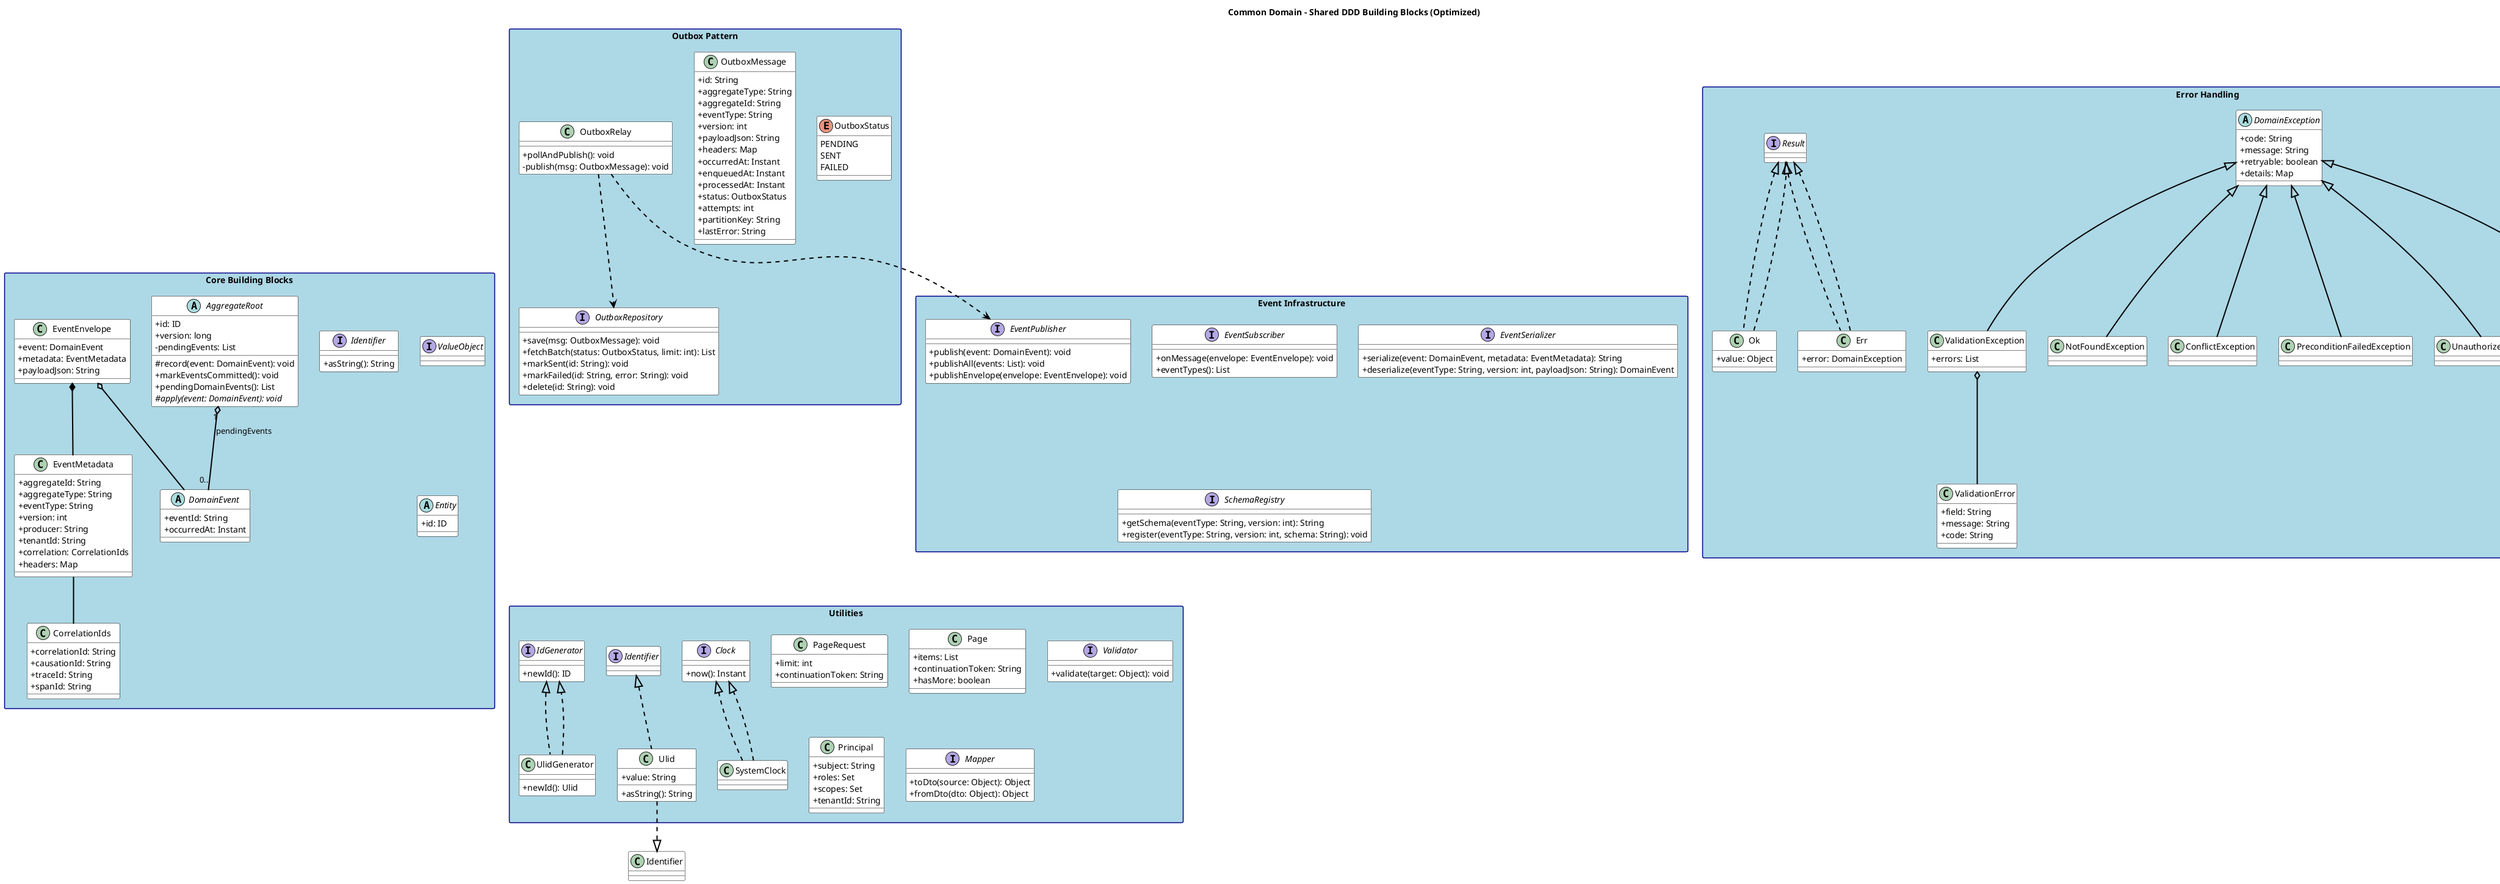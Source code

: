 @startuml
title Common Domain - Shared DDD Building Blocks (Optimized)

skinparam shadowing false
skinparam packageStyle rectangle
skinparam classAttributeIconSize 0
skinparam fontName "Helvetica"
skinparam titleFontName "Helvetica"
skinparam legendFontName "Helvetica"
skinparam noteFontName "Helvetica"
skinparam backgroundColor white
skinparam packageBackgroundColor lightblue
skinparam packageBorderColor darkblue
skinparam classBackgroundColor white
skinparam classBorderColor black
skinparam interfaceBackgroundColor lightgreen
skinparam interfaceBorderColor black
skinparam enumBackgroundColor lightyellow
skinparam enumBorderColor black
skinparam arrowColor black
skinparam arrowThickness 2

package "Core Building Blocks" {
    interface Identifier {
        +asString(): String
    }
    
    interface ValueObject
    
    abstract class Entity {
        +id: ID
    }
    
    abstract class AggregateRoot {
        +id: ID
        +version: long
        -pendingEvents: List
        #record(event: DomainEvent): void
        +markEventsCommitted(): void
        +pendingDomainEvents(): List
        {abstract} #apply(event: DomainEvent): void
    }
    
    abstract class DomainEvent {
        +eventId: String
        +occurredAt: Instant
    }
    
    class CorrelationIds {
        +correlationId: String
        +causationId: String
        +traceId: String
        +spanId: String
    }
    
    class EventMetadata {
        +aggregateId: String
        +aggregateType: String
        +eventType: String
        +version: int
        +producer: String
        +tenantId: String
        +correlation: CorrelationIds
        +headers: Map
    }
    
    class EventEnvelope {
        +event: DomainEvent
        +metadata: EventMetadata
        +payloadJson: String
    }
}

package "Event Infrastructure" {
    interface EventPublisher {
        +publish(event: DomainEvent): void
        +publishAll(events: List): void
        +publishEnvelope(envelope: EventEnvelope): void
    }
    
    interface EventSubscriber {
        +onMessage(envelope: EventEnvelope): void
        +eventTypes(): List
    }
    
    interface EventSerializer {
        +serialize(event: DomainEvent, metadata: EventMetadata): String
        +deserialize(eventType: String, version: int, payloadJson: String): DomainEvent
    }
    
    interface SchemaRegistry {
        +getSchema(eventType: String, version: int): String
        +register(eventType: String, version: int, schema: String): void
    }
}

package "Outbox Pattern" {
    enum OutboxStatus {
        PENDING
        SENT
        FAILED
    }
    
    class OutboxMessage {
        +id: String
        +aggregateType: String
        +aggregateId: String
        +eventType: String
        +version: int
        +payloadJson: String
        +headers: Map
        +occurredAt: Instant
        +enqueuedAt: Instant
        +processedAt: Instant
        +status: OutboxStatus
        +attempts: int
        +partitionKey: String
        +lastError: String
    }
    
    interface OutboxRepository {
        +save(msg: OutboxMessage): void
        +fetchBatch(status: OutboxStatus, limit: int): List
        +markSent(id: String): void
        +markFailed(id: String, error: String): void
        +delete(id: String): void
    }
    
    class OutboxRelay {
        +pollAndPublish(): void
        -publish(msg: OutboxMessage): void
    }
}

package "Error Handling" {
    abstract class DomainException {
        +code: String
        +message: String
        +retryable: boolean
        +details: Map
    }
    
    class ValidationError {
        +field: String
        +message: String
        +code: String
    }
    
    class ValidationException extends DomainException {
        +errors: List
    }
    
    class NotFoundException extends DomainException
    class ConflictException extends DomainException
    class PreconditionFailedException extends DomainException
    class UnauthorizedException extends DomainException
    class RateLimitExceededException extends DomainException
    
    interface Result
    class Ok implements Result {
        +value: Object
    }
    
    class Err implements Result {
        +error: DomainException
    }
}

package "Utilities" {
    class PageRequest {
        +limit: int
        +continuationToken: String
    }
    
    class Page {
        +items: List
        +continuationToken: String
        +hasMore: boolean
    }
    
    interface Clock {
        +now(): Instant
    }
    
    class SystemClock implements Clock
    
    class Ulid implements Identifier {
        +value: String
        +asString(): String
    }
    
    interface IdGenerator {
        +newId(): ID
    }
    
    class UlidGenerator implements IdGenerator {
        +newId(): Ulid
    }
    
    interface Validator {
        +validate(target: Object): void
    }
    
    class Principal {
        +subject: String
        +roles: Set
        +scopes: Set
        +tenantId: String
    }
    
    interface Mapper {
        +toDto(source: Object): Object
        +fromDto(dto: Object): Object
    }
}

' Key relationships
EventEnvelope *-- EventMetadata
EventEnvelope o-- DomainEvent
EventMetadata -- CorrelationIds
AggregateRoot "1" o-- "0.." DomainEvent : pendingEvents
OutboxRelay ..> OutboxRepository
OutboxRelay ..> EventPublisher
Ok ..|> Result
Err ..|> Result
ValidationException o-- ValidationError
UlidGenerator ..|> IdGenerator
Ulid ..|> Identifier
SystemClock ..|> Clock

@enduml
